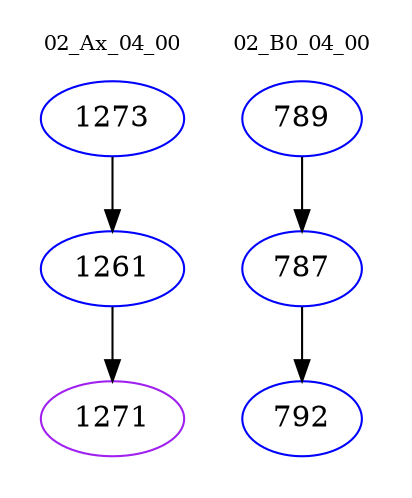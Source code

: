 digraph{
subgraph cluster_0 {
color = white
label = "02_Ax_04_00";
fontsize=10;
T0_1273 [label="1273", color="blue"]
T0_1273 -> T0_1261 [color="black"]
T0_1261 [label="1261", color="blue"]
T0_1261 -> T0_1271 [color="black"]
T0_1271 [label="1271", color="purple"]
}
subgraph cluster_1 {
color = white
label = "02_B0_04_00";
fontsize=10;
T1_789 [label="789", color="blue"]
T1_789 -> T1_787 [color="black"]
T1_787 [label="787", color="blue"]
T1_787 -> T1_792 [color="black"]
T1_792 [label="792", color="blue"]
}
}
